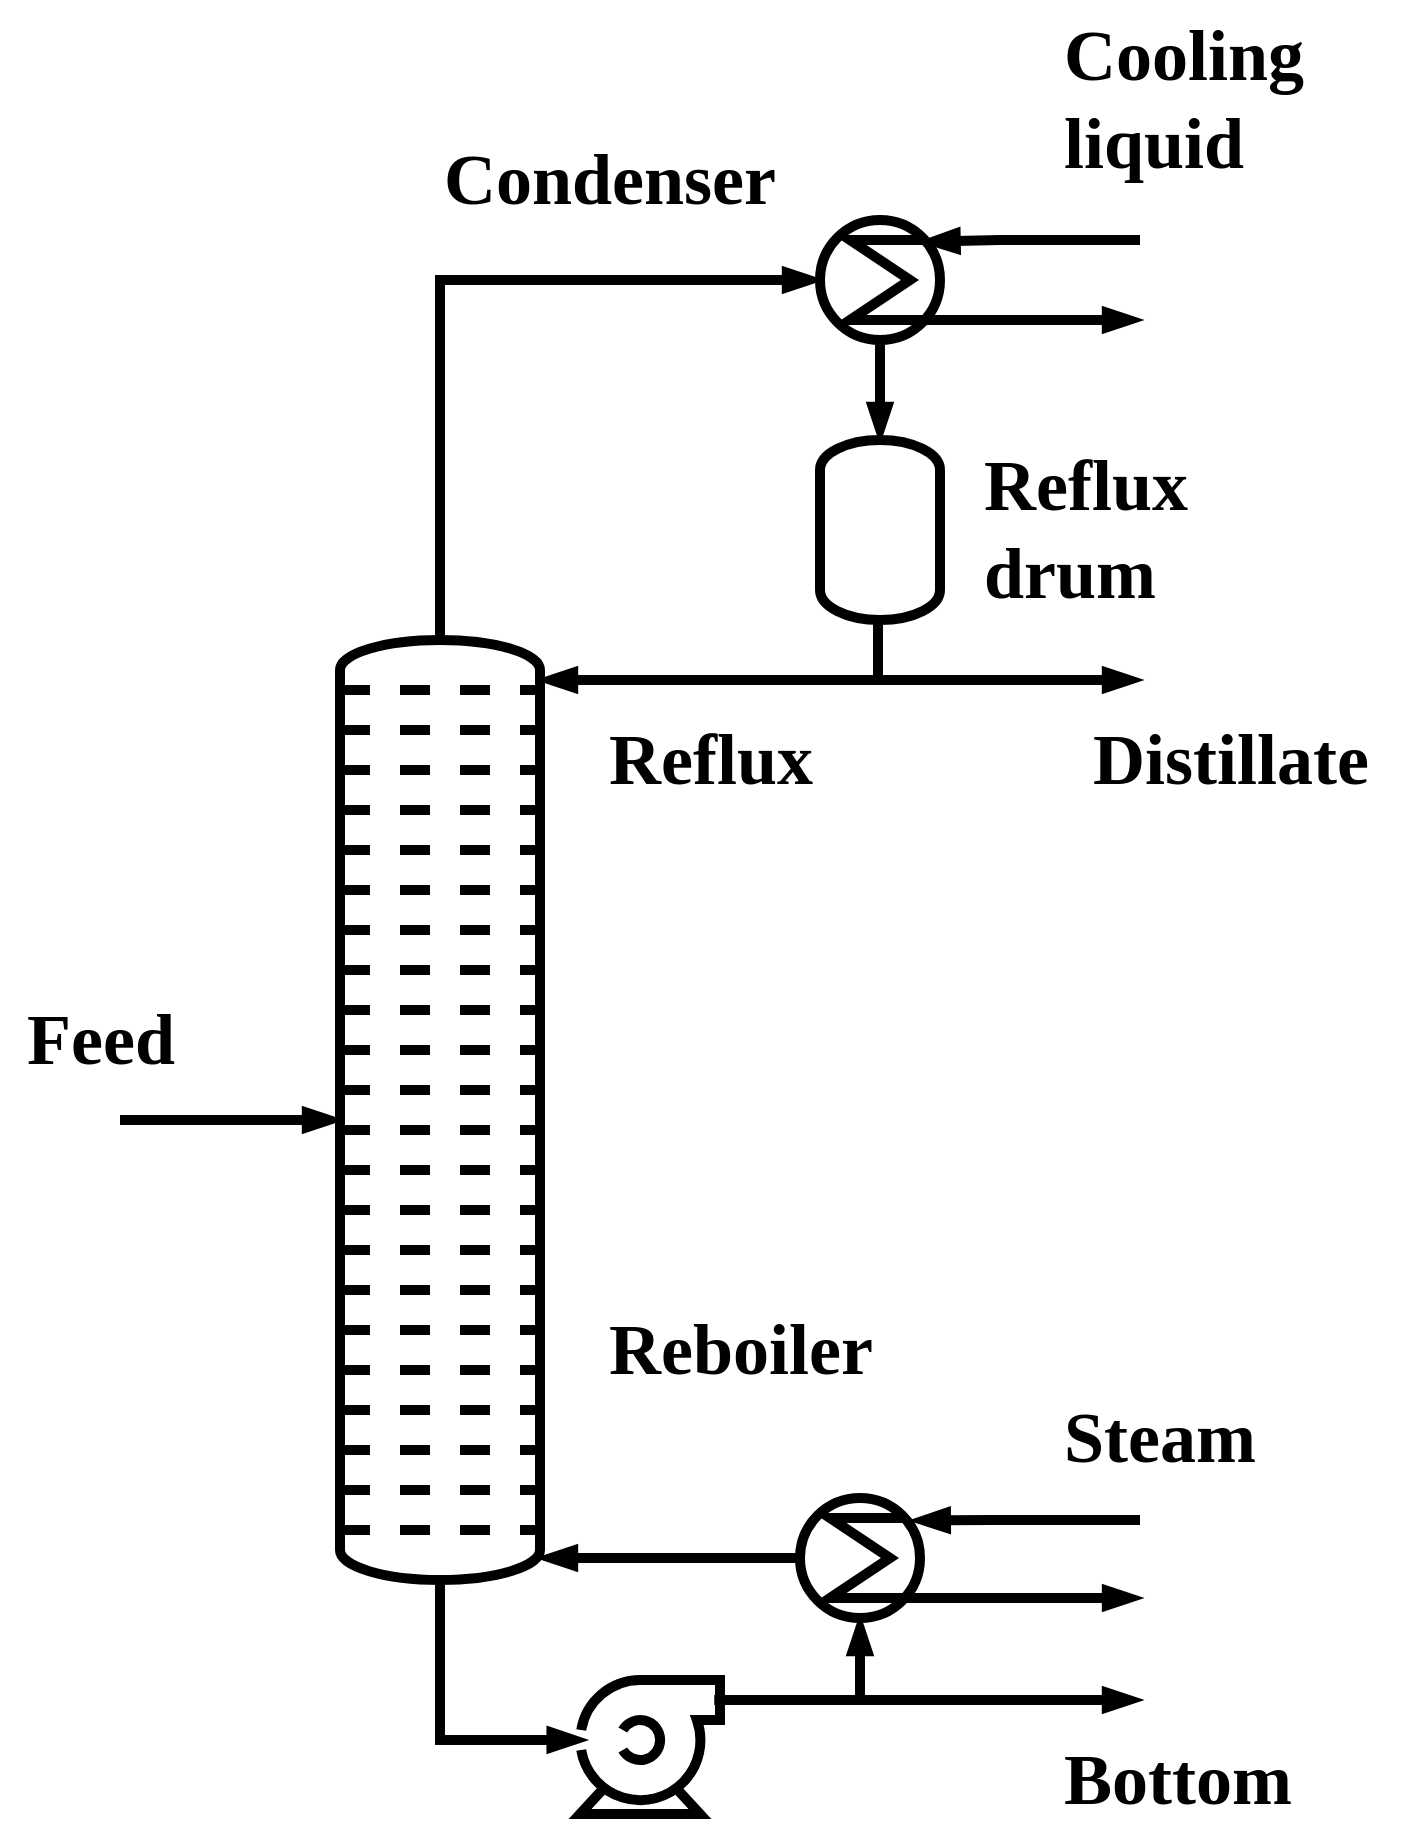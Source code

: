 <mxfile version="24.7.5" pages="2">
  <diagram name="Page-1" id="O8vLwWQHP5OyfaxTRjNc">
    <mxGraphModel dx="1537" dy="1334" grid="1" gridSize="10" guides="1" tooltips="1" connect="1" arrows="1" fold="1" page="1" pageScale="1" pageWidth="827" pageHeight="1169" math="0" shadow="0">
      <root>
        <mxCell id="0" />
        <mxCell id="1" parent="0" />
        <mxCell id="ZVWjDDXbeLKMyBqqeapZ-9" style="edgeStyle=elbowEdgeStyle;rounded=0;orthogonalLoop=1;jettySize=auto;html=1;entryX=0.033;entryY=0.447;entryDx=0;entryDy=0;entryPerimeter=0;strokeWidth=5;strokeColor=default;align=center;verticalAlign=middle;fontFamily=Helvetica;fontSize=11;fontColor=default;labelBackgroundColor=default;endArrow=blockThin;endFill=1;" edge="1" parent="1" source="ZVWjDDXbeLKMyBqqeapZ-1" target="ZVWjDDXbeLKMyBqqeapZ-4">
          <mxGeometry relative="1" as="geometry">
            <mxPoint x="289" y="970" as="targetPoint" />
            <Array as="points">
              <mxPoint x="284" y="820" />
            </Array>
          </mxGeometry>
        </mxCell>
        <mxCell id="ZVWjDDXbeLKMyBqqeapZ-1" value="" style="verticalLabelPosition=bottom;outlineConnect=0;align=center;dashed=0;html=1;verticalAlign=top;shape=mxgraph.pid2misc.column;columnType=tray;strokeWidth=5;strokeColor=default;fontFamily=Helvetica;fontSize=12;fontColor=default;fillColor=none;" vertex="1" parent="1">
          <mxGeometry x="234" y="420" width="100" height="470" as="geometry" />
        </mxCell>
        <mxCell id="ZVWjDDXbeLKMyBqqeapZ-4" value="" style="shape=mxgraph.pid.pumps.centrifugal_pump_1;html=1;pointerEvents=1;align=center;verticalLabelPosition=bottom;verticalAlign=top;dashed=0;strokeWidth=5;strokeColor=default;fontFamily=Helvetica;fontSize=12;fontColor=default;fillColor=none;" vertex="1" parent="1">
          <mxGeometry x="354" y="940" width="70" height="67" as="geometry" />
        </mxCell>
        <mxCell id="ZVWjDDXbeLKMyBqqeapZ-5" value="" style="verticalLabelPosition=bottom;outlineConnect=0;align=center;dashed=0;html=1;verticalAlign=top;shape=mxgraph.pid2misc.column;columnType=common;strokeWidth=5;fillColor=none;" vertex="1" parent="1">
          <mxGeometry x="474" y="320" width="60" height="90" as="geometry" />
        </mxCell>
        <mxCell id="ZVWjDDXbeLKMyBqqeapZ-6" value="" style="shape=mxgraph.pid.heat_exchangers.shell_and_tube_heat_exchanger_2;html=1;pointerEvents=1;align=center;verticalLabelPosition=bottom;verticalAlign=top;dashed=0;strokeWidth=5;rotation=-180;strokeColor=default;fontFamily=Helvetica;fontSize=12;fontColor=default;fillColor=none;" vertex="1" parent="1">
          <mxGeometry x="474" y="210" width="60" height="60" as="geometry" />
        </mxCell>
        <mxCell id="ZVWjDDXbeLKMyBqqeapZ-7" value="" style="shape=mxgraph.pid.heat_exchangers.shell_and_tube_heat_exchanger_2;html=1;pointerEvents=1;align=center;verticalLabelPosition=bottom;verticalAlign=top;dashed=0;strokeWidth=5;rotation=-180;strokeColor=default;fontFamily=Helvetica;fontSize=12;fontColor=default;fillColor=none;" vertex="1" parent="1">
          <mxGeometry x="464" y="849" width="60" height="60" as="geometry" />
        </mxCell>
        <mxCell id="ZVWjDDXbeLKMyBqqeapZ-10" style="edgeStyle=elbowEdgeStyle;rounded=0;orthogonalLoop=1;jettySize=auto;html=1;entryX=0.5;entryY=0;entryDx=0;entryDy=0;entryPerimeter=0;exitX=0.959;exitY=0.149;exitDx=0;exitDy=0;exitPerimeter=0;strokeWidth=5;strokeColor=default;align=center;verticalAlign=middle;fontFamily=Helvetica;fontSize=11;fontColor=default;labelBackgroundColor=default;endArrow=blockThin;endFill=1;" edge="1" parent="1" source="ZVWjDDXbeLKMyBqqeapZ-4" target="ZVWjDDXbeLKMyBqqeapZ-7">
          <mxGeometry relative="1" as="geometry">
            <mxPoint x="636" y="990" as="targetPoint" />
            <mxPoint x="564" y="910" as="sourcePoint" />
            <Array as="points">
              <mxPoint x="494" y="900" />
            </Array>
          </mxGeometry>
        </mxCell>
        <mxCell id="ZVWjDDXbeLKMyBqqeapZ-11" style="edgeStyle=elbowEdgeStyle;rounded=0;orthogonalLoop=1;jettySize=auto;html=1;strokeWidth=5;strokeColor=default;align=center;verticalAlign=middle;fontFamily=Helvetica;fontSize=11;fontColor=default;labelBackgroundColor=default;endArrow=blockThin;endFill=1;" edge="1" parent="1">
          <mxGeometry relative="1" as="geometry">
            <mxPoint x="634" y="950" as="targetPoint" />
            <mxPoint x="494" y="950" as="sourcePoint" />
            <Array as="points">
              <mxPoint x="597" y="920" />
            </Array>
          </mxGeometry>
        </mxCell>
        <mxCell id="ZVWjDDXbeLKMyBqqeapZ-12" style="edgeStyle=elbowEdgeStyle;rounded=0;orthogonalLoop=1;jettySize=auto;html=1;strokeWidth=5;strokeColor=default;align=center;verticalAlign=middle;fontFamily=Helvetica;fontSize=11;fontColor=default;labelBackgroundColor=default;endArrow=blockThin;endFill=1;" edge="1" parent="1">
          <mxGeometry relative="1" as="geometry">
            <mxPoint x="634" y="440" as="targetPoint" />
            <mxPoint x="503" y="440" as="sourcePoint" />
            <Array as="points">
              <mxPoint x="606" y="410" />
            </Array>
          </mxGeometry>
        </mxCell>
        <mxCell id="ZVWjDDXbeLKMyBqqeapZ-13" style="edgeStyle=elbowEdgeStyle;rounded=0;orthogonalLoop=1;jettySize=auto;html=1;strokeWidth=5;strokeColor=default;align=center;verticalAlign=middle;fontFamily=Helvetica;fontSize=11;fontColor=default;labelBackgroundColor=default;endArrow=blockThin;endFill=1;" edge="1" parent="1" source="ZVWjDDXbeLKMyBqqeapZ-5">
          <mxGeometry relative="1" as="geometry">
            <mxPoint x="334" y="440" as="targetPoint" />
            <mxPoint x="503" y="240" as="sourcePoint" />
            <Array as="points">
              <mxPoint x="503" y="440" />
            </Array>
          </mxGeometry>
        </mxCell>
        <mxCell id="ZVWjDDXbeLKMyBqqeapZ-14" style="edgeStyle=elbowEdgeStyle;rounded=0;orthogonalLoop=1;jettySize=auto;html=1;entryX=1;entryY=0.5;entryDx=0;entryDy=0;entryPerimeter=0;strokeWidth=5;endArrow=blockThin;endFill=1;" edge="1" parent="1" target="ZVWjDDXbeLKMyBqqeapZ-6">
          <mxGeometry relative="1" as="geometry">
            <mxPoint x="431" y="240.0" as="targetPoint" />
            <mxPoint x="284" y="420" as="sourcePoint" />
            <Array as="points">
              <mxPoint x="284" y="280" />
            </Array>
          </mxGeometry>
        </mxCell>
        <mxCell id="ZVWjDDXbeLKMyBqqeapZ-15" style="edgeStyle=elbowEdgeStyle;rounded=0;orthogonalLoop=1;jettySize=auto;html=1;exitX=0.5;exitY=0;exitDx=0;exitDy=0;exitPerimeter=0;strokeWidth=5;strokeColor=default;align=center;verticalAlign=middle;fontFamily=Helvetica;fontSize=11;fontColor=default;labelBackgroundColor=default;endArrow=blockThin;endFill=1;" edge="1" parent="1" source="ZVWjDDXbeLKMyBqqeapZ-6" target="ZVWjDDXbeLKMyBqqeapZ-5">
          <mxGeometry relative="1" as="geometry">
            <mxPoint x="623" y="450" as="targetPoint" />
            <mxPoint x="513" y="450" as="sourcePoint" />
            <Array as="points">
              <mxPoint x="504" y="310" />
            </Array>
          </mxGeometry>
        </mxCell>
        <mxCell id="ZVWjDDXbeLKMyBqqeapZ-16" style="edgeStyle=elbowEdgeStyle;rounded=0;orthogonalLoop=1;jettySize=auto;html=1;exitX=1;exitY=0.5;exitDx=0;exitDy=0;exitPerimeter=0;strokeWidth=5;strokeColor=default;align=center;verticalAlign=middle;fontFamily=Helvetica;fontSize=11;fontColor=default;labelBackgroundColor=default;endArrow=blockThin;endFill=1;" edge="1" parent="1" source="ZVWjDDXbeLKMyBqqeapZ-7" target="ZVWjDDXbeLKMyBqqeapZ-1">
          <mxGeometry relative="1" as="geometry">
            <mxPoint x="524" y="630" as="targetPoint" />
            <mxPoint x="414" y="630" as="sourcePoint" />
            <Array as="points">
              <mxPoint x="334" y="850" />
            </Array>
          </mxGeometry>
        </mxCell>
        <mxCell id="ZVWjDDXbeLKMyBqqeapZ-17" style="edgeStyle=elbowEdgeStyle;rounded=0;orthogonalLoop=1;jettySize=auto;html=1;strokeWidth=5;strokeColor=default;align=center;verticalAlign=middle;fontFamily=Helvetica;fontSize=11;fontColor=default;labelBackgroundColor=default;endArrow=blockThin;endFill=1;" edge="1" parent="1">
          <mxGeometry relative="1" as="geometry">
            <mxPoint x="234" y="660" as="targetPoint" />
            <mxPoint x="124" y="660" as="sourcePoint" />
            <Array as="points">
              <mxPoint x="227" y="630" />
            </Array>
          </mxGeometry>
        </mxCell>
        <mxCell id="ZVWjDDXbeLKMyBqqeapZ-18" style="edgeStyle=elbowEdgeStyle;rounded=0;orthogonalLoop=1;jettySize=auto;html=1;strokeWidth=5;strokeColor=default;align=center;verticalAlign=middle;fontFamily=Helvetica;fontSize=11;fontColor=default;labelBackgroundColor=default;endArrow=blockThin;endFill=1;entryX=0.145;entryY=0.819;entryDx=0;entryDy=0;entryPerimeter=0;" edge="1" parent="1" target="ZVWjDDXbeLKMyBqqeapZ-6">
          <mxGeometry relative="1" as="geometry">
            <mxPoint x="564" y="249" as="targetPoint" />
            <mxPoint x="634" y="220" as="sourcePoint" />
            <Array as="points">
              <mxPoint x="564" y="220" />
            </Array>
          </mxGeometry>
        </mxCell>
        <mxCell id="ZVWjDDXbeLKMyBqqeapZ-19" style="edgeStyle=elbowEdgeStyle;rounded=0;orthogonalLoop=1;jettySize=auto;html=1;strokeWidth=5;strokeColor=default;align=center;verticalAlign=middle;fontFamily=Helvetica;fontSize=11;fontColor=default;labelBackgroundColor=default;endArrow=blockThin;endFill=1;entryX=0.06;entryY=0.812;entryDx=0;entryDy=0;entryPerimeter=0;" edge="1" parent="1" target="ZVWjDDXbeLKMyBqqeapZ-7">
          <mxGeometry relative="1" as="geometry">
            <mxPoint x="521" y="859" as="targetPoint" />
            <mxPoint x="634" y="860" as="sourcePoint" />
            <Array as="points">
              <mxPoint x="560" y="858" />
            </Array>
          </mxGeometry>
        </mxCell>
        <mxCell id="ZVWjDDXbeLKMyBqqeapZ-20" style="edgeStyle=elbowEdgeStyle;rounded=0;orthogonalLoop=1;jettySize=auto;html=1;strokeWidth=5;strokeColor=default;align=center;verticalAlign=middle;fontFamily=Helvetica;fontSize=11;fontColor=default;labelBackgroundColor=default;endArrow=blockThin;endFill=1;" edge="1" parent="1">
          <mxGeometry relative="1" as="geometry">
            <mxPoint x="634" y="260" as="targetPoint" />
            <mxPoint x="524" y="260" as="sourcePoint" />
            <Array as="points">
              <mxPoint x="627" y="230" />
            </Array>
          </mxGeometry>
        </mxCell>
        <mxCell id="ZVWjDDXbeLKMyBqqeapZ-22" style="edgeStyle=elbowEdgeStyle;rounded=0;orthogonalLoop=1;jettySize=auto;html=1;strokeWidth=5;strokeColor=default;align=center;verticalAlign=middle;fontFamily=Helvetica;fontSize=11;fontColor=default;labelBackgroundColor=default;endArrow=blockThin;endFill=1;" edge="1" parent="1">
          <mxGeometry relative="1" as="geometry">
            <mxPoint x="634" y="899" as="targetPoint" />
            <mxPoint x="514" y="899" as="sourcePoint" />
            <Array as="points">
              <mxPoint x="617" y="869" />
            </Array>
          </mxGeometry>
        </mxCell>
        <mxCell id="ZVWjDDXbeLKMyBqqeapZ-23" value="Feed" style="text;html=1;align=center;verticalAlign=middle;resizable=0;points=[];autosize=1;strokeColor=none;fillColor=none;fontFamily=IBM Plex sans;fontSize=36;fontStyle=1;fontColor=default;" vertex="1" parent="1">
          <mxGeometry x="64" y="590" width="100" height="60" as="geometry" />
        </mxCell>
        <mxCell id="ZVWjDDXbeLKMyBqqeapZ-24" value="Reflux" style="text;html=1;align=center;verticalAlign=middle;resizable=0;points=[];autosize=1;strokeColor=none;fillColor=none;fontFamily=IBM Plex sans;fontSize=36;fontStyle=1;fontColor=default;" vertex="1" parent="1">
          <mxGeometry x="354" y="450" width="130" height="60" as="geometry" />
        </mxCell>
        <mxCell id="ZVWjDDXbeLKMyBqqeapZ-25" value="Distillate" style="text;html=1;align=center;verticalAlign=middle;resizable=0;points=[];autosize=1;strokeColor=none;fillColor=none;fontFamily=IBM Plex sans;fontSize=36;fontStyle=1;fontColor=default;" vertex="1" parent="1">
          <mxGeometry x="594" y="450" width="170" height="60" as="geometry" />
        </mxCell>
        <mxCell id="ZVWjDDXbeLKMyBqqeapZ-26" value="Steam" style="text;html=1;align=left;verticalAlign=middle;resizable=0;points=[];autosize=1;strokeColor=none;fillColor=none;fontFamily=IBM Plex sans;fontSize=36;fontStyle=1;fontColor=default;" vertex="1" parent="1">
          <mxGeometry x="594" y="789" width="130" height="60" as="geometry" />
        </mxCell>
        <mxCell id="ZVWjDDXbeLKMyBqqeapZ-27" value="Bottom" style="text;html=1;align=left;verticalAlign=middle;resizable=0;points=[];autosize=1;strokeColor=none;fillColor=none;fontFamily=IBM Plex sans;fontSize=36;fontStyle=1;fontColor=default;" vertex="1" parent="1">
          <mxGeometry x="594" y="960" width="140" height="60" as="geometry" />
        </mxCell>
        <mxCell id="ZVWjDDXbeLKMyBqqeapZ-28" value="Reboiler" style="text;html=1;align=center;verticalAlign=middle;resizable=0;points=[];autosize=1;strokeColor=none;fillColor=none;fontFamily=IBM Plex sans;fontSize=36;fontStyle=1;fontColor=default;" vertex="1" parent="1">
          <mxGeometry x="354" y="745" width="160" height="60" as="geometry" />
        </mxCell>
        <mxCell id="ZVWjDDXbeLKMyBqqeapZ-29" value="Condenser" style="text;html=1;align=left;verticalAlign=middle;resizable=0;points=[];autosize=1;strokeColor=none;fillColor=none;fontFamily=IBM Plex sans;fontSize=36;fontStyle=1;fontColor=default;" vertex="1" parent="1">
          <mxGeometry x="284" y="160" width="200" height="60" as="geometry" />
        </mxCell>
        <mxCell id="ZVWjDDXbeLKMyBqqeapZ-30" value="Reflux&lt;div&gt;drum&lt;/div&gt;" style="text;html=1;align=left;verticalAlign=middle;resizable=0;points=[];autosize=1;strokeColor=none;fillColor=none;fontFamily=IBM Plex sans;fontSize=36;fontStyle=1;fontColor=default;" vertex="1" parent="1">
          <mxGeometry x="554" y="315" width="130" height="100" as="geometry" />
        </mxCell>
        <mxCell id="ZVWjDDXbeLKMyBqqeapZ-31" value="Cooling&lt;div&gt;liquid&lt;/div&gt;" style="text;html=1;align=left;verticalAlign=middle;resizable=0;points=[];autosize=1;strokeColor=none;fillColor=none;fontFamily=IBM Plex sans;fontSize=36;fontStyle=1" vertex="1" parent="1">
          <mxGeometry x="594" y="100" width="140" height="100" as="geometry" />
        </mxCell>
      </root>
    </mxGraphModel>
  </diagram>
  <diagram id="B5Kx_SM-X7SDpl9m8hNK" name="smith_predictor">
    <mxGraphModel dx="1719" dy="1943" grid="1" gridSize="10" guides="1" tooltips="1" connect="1" arrows="1" fold="1" page="1" pageScale="1" pageWidth="827" pageHeight="1169" math="1" shadow="0">
      <root>
        <mxCell id="0" />
        <mxCell id="1" parent="0" />
        <mxCell id="sMZuzTJ-ng6IBWMWuZZ0-13" style="edgeStyle=elbowEdgeStyle;rounded=0;orthogonalLoop=1;jettySize=auto;html=1;entryX=0;entryY=0.5;entryDx=0;entryDy=0;strokeColor=default;strokeWidth=5;align=center;verticalAlign=middle;fontFamily=Helvetica;fontSize=11;fontColor=default;labelBackgroundColor=default;endArrow=blockThin;endFill=1;" edge="1" parent="1" source="sMZuzTJ-ng6IBWMWuZZ0-2" target="sMZuzTJ-ng6IBWMWuZZ0-10">
          <mxGeometry relative="1" as="geometry" />
        </mxCell>
        <mxCell id="sMZuzTJ-ng6IBWMWuZZ0-2" value="&lt;font style=&quot;font-size: 24px;&quot;&gt;G&lt;sub&gt;C&lt;/sub&gt;&lt;/font&gt;" style="rounded=0;whiteSpace=wrap;html=1;strokeWidth=5;fontFamily=Helvetica;fontSize=11;fontStyle=1;strokeColor=default;align=center;verticalAlign=middle;fontColor=default;labelBackgroundColor=default;" vertex="1" parent="1">
          <mxGeometry x="190" y="120" width="120" height="60" as="geometry" />
        </mxCell>
        <mxCell id="sMZuzTJ-ng6IBWMWuZZ0-16" style="edgeStyle=elbowEdgeStyle;rounded=0;orthogonalLoop=1;jettySize=auto;html=1;entryX=0;entryY=0.5;entryDx=0;entryDy=0;strokeColor=default;strokeWidth=5;align=center;verticalAlign=middle;fontFamily=Helvetica;fontSize=11;fontColor=default;labelBackgroundColor=default;endArrow=blockThin;endFill=1;" edge="1" parent="1" source="sMZuzTJ-ng6IBWMWuZZ0-6" target="sMZuzTJ-ng6IBWMWuZZ0-2">
          <mxGeometry relative="1" as="geometry" />
        </mxCell>
        <mxCell id="sMZuzTJ-ng6IBWMWuZZ0-17" style="edgeStyle=elbowEdgeStyle;rounded=0;orthogonalLoop=1;jettySize=auto;html=1;exitX=0;exitY=0.5;exitDx=0;exitDy=0;entryX=0;entryY=0.5;entryDx=0;entryDy=0;strokeColor=default;strokeWidth=5;align=center;verticalAlign=middle;fontFamily=Helvetica;fontSize=11;fontColor=default;labelBackgroundColor=default;endArrow=blockThin;endFill=1;" edge="1" parent="1" target="sMZuzTJ-ng6IBWMWuZZ0-6">
          <mxGeometry relative="1" as="geometry">
            <mxPoint x="20" y="150" as="sourcePoint" />
          </mxGeometry>
        </mxCell>
        <mxCell id="sMZuzTJ-ng6IBWMWuZZ0-6" value="" style="shape=sumEllipse;perimeter=ellipsePerimeter;whiteSpace=wrap;html=1;backgroundOutline=1;strokeWidth=5;rounded=0;strokeColor=default;align=center;verticalAlign=middle;fontFamily=Helvetica;fontSize=11;fontColor=default;labelBackgroundColor=default;" vertex="1" parent="1">
          <mxGeometry x="80" y="125" width="50" height="50" as="geometry" />
        </mxCell>
        <mxCell id="sMZuzTJ-ng6IBWMWuZZ0-7" value="+" style="text;html=1;align=center;verticalAlign=middle;resizable=0;points=[];autosize=1;strokeColor=none;fillColor=none;fontFamily=IBM Plex sans;fontSize=24;fontStyle=1" vertex="1" parent="1">
          <mxGeometry y="-40" width="40" height="40" as="geometry" />
        </mxCell>
        <mxCell id="sMZuzTJ-ng6IBWMWuZZ0-9" value="-" style="text;html=1;align=center;verticalAlign=middle;resizable=0;points=[];autosize=1;strokeColor=none;fillColor=none;fontFamily=IBM Plex sans;fontSize=24;fontStyle=1" vertex="1" parent="1">
          <mxGeometry x="50" y="-40" width="30" height="40" as="geometry" />
        </mxCell>
        <mxCell id="sMZuzTJ-ng6IBWMWuZZ0-14" style="edgeStyle=elbowEdgeStyle;rounded=0;orthogonalLoop=1;jettySize=auto;html=1;entryX=0;entryY=0.5;entryDx=0;entryDy=0;strokeColor=default;strokeWidth=5;align=center;verticalAlign=middle;fontFamily=Helvetica;fontSize=11;fontColor=default;labelBackgroundColor=default;endArrow=blockThin;endFill=1;" edge="1" parent="1" source="sMZuzTJ-ng6IBWMWuZZ0-10" target="sMZuzTJ-ng6IBWMWuZZ0-11">
          <mxGeometry relative="1" as="geometry" />
        </mxCell>
        <mxCell id="sMZuzTJ-ng6IBWMWuZZ0-10" value="&lt;font style=&quot;font-size: 24px;&quot;&gt;G&lt;sub style=&quot;&quot;&gt;P&lt;/sub&gt;&lt;/font&gt;" style="rounded=0;whiteSpace=wrap;html=1;strokeWidth=5;fontFamily=Helvetica;fontSize=11;fontStyle=1;strokeColor=default;align=center;verticalAlign=middle;fontColor=default;labelBackgroundColor=default;" vertex="1" parent="1">
          <mxGeometry x="414" y="120" width="120" height="60" as="geometry" />
        </mxCell>
        <mxCell id="sMZuzTJ-ng6IBWMWuZZ0-15" style="edgeStyle=elbowEdgeStyle;rounded=0;orthogonalLoop=1;jettySize=auto;html=1;exitX=1;exitY=0.5;exitDx=0;exitDy=0;endArrow=blockThin;endFill=1;strokeWidth=5;" edge="1" parent="1" source="sMZuzTJ-ng6IBWMWuZZ0-11">
          <mxGeometry relative="1" as="geometry">
            <mxPoint x="780" y="150" as="targetPoint" />
          </mxGeometry>
        </mxCell>
        <mxCell id="sMZuzTJ-ng6IBWMWuZZ0-11" value="" style="shape=sumEllipse;perimeter=ellipsePerimeter;whiteSpace=wrap;html=1;backgroundOutline=1;strokeWidth=5;rounded=0;strokeColor=default;align=center;verticalAlign=middle;fontFamily=Helvetica;fontSize=11;fontColor=default;labelBackgroundColor=default;" vertex="1" parent="1">
          <mxGeometry x="610" y="125" width="50" height="50" as="geometry" />
        </mxCell>
        <mxCell id="sMZuzTJ-ng6IBWMWuZZ0-31" style="edgeStyle=elbowEdgeStyle;rounded=0;orthogonalLoop=1;jettySize=auto;html=1;entryX=0.5;entryY=1;entryDx=0;entryDy=0;strokeColor=default;strokeWidth=5;align=center;verticalAlign=middle;fontFamily=Helvetica;fontSize=11;fontColor=default;labelBackgroundColor=default;endArrow=blockThin;endFill=1;" edge="1" parent="1" target="sMZuzTJ-ng6IBWMWuZZ0-6">
          <mxGeometry relative="1" as="geometry">
            <mxPoint x="100" y="220" as="targetPoint" />
            <mxPoint x="720" y="280" as="sourcePoint" />
            <Array as="points">
              <mxPoint x="105" y="230" />
            </Array>
          </mxGeometry>
        </mxCell>
        <mxCell id="sMZuzTJ-ng6IBWMWuZZ0-32" value="" style="endArrow=none;html=1;rounded=0;strokeColor=default;strokeWidth=5;align=center;verticalAlign=middle;fontFamily=Helvetica;fontSize=11;fontColor=default;labelBackgroundColor=default;edgeStyle=elbowEdgeStyle;" edge="1" parent="1">
          <mxGeometry width="50" height="50" relative="1" as="geometry">
            <mxPoint x="720" y="280" as="sourcePoint" />
            <mxPoint x="720" y="150" as="targetPoint" />
          </mxGeometry>
        </mxCell>
        <mxCell id="sMZuzTJ-ng6IBWMWuZZ0-33" value="+" style="text;html=1;align=center;verticalAlign=middle;resizable=0;points=[];autosize=1;strokeColor=none;fillColor=none;fontFamily=IBM Plex sans;fontSize=24;fontStyle=1" vertex="1" parent="1">
          <mxGeometry x="70" y="130" width="40" height="40" as="geometry" />
        </mxCell>
        <mxCell id="sMZuzTJ-ng6IBWMWuZZ0-35" value="+" style="text;html=1;align=center;verticalAlign=middle;resizable=0;points=[];autosize=1;strokeColor=none;fillColor=none;fontFamily=IBM Plex sans;fontSize=24;fontStyle=1" vertex="1" parent="1">
          <mxGeometry x="600" y="130" width="40" height="40" as="geometry" />
        </mxCell>
        <mxCell id="sMZuzTJ-ng6IBWMWuZZ0-36" style="edgeStyle=elbowEdgeStyle;rounded=0;orthogonalLoop=1;jettySize=auto;html=1;entryX=0.5;entryY=0;entryDx=0;entryDy=0;strokeColor=default;strokeWidth=5;align=center;verticalAlign=middle;fontFamily=Helvetica;fontSize=11;fontColor=default;labelBackgroundColor=default;endArrow=blockThin;endFill=1;" edge="1" parent="1" target="sMZuzTJ-ng6IBWMWuZZ0-11">
          <mxGeometry relative="1" as="geometry">
            <mxPoint x="630" y="70" as="targetPoint" />
            <mxPoint x="570" y="40" as="sourcePoint" />
            <Array as="points">
              <mxPoint x="635" y="90" />
            </Array>
          </mxGeometry>
        </mxCell>
        <mxCell id="sMZuzTJ-ng6IBWMWuZZ0-37" value="+" style="text;html=1;align=center;verticalAlign=middle;resizable=0;points=[];autosize=1;strokeColor=none;fillColor=none;fontFamily=IBM Plex sans;fontSize=24;fontStyle=1" vertex="1" parent="1">
          <mxGeometry x="615" y="115" width="40" height="40" as="geometry" />
        </mxCell>
        <mxCell id="sMZuzTJ-ng6IBWMWuZZ0-38" value="-" style="text;html=1;align=center;verticalAlign=middle;resizable=0;points=[];autosize=1;strokeColor=none;fillColor=none;fontFamily=IBM Plex sans;fontSize=24;fontStyle=1" vertex="1" parent="1">
          <mxGeometry x="90" y="142" width="30" height="40" as="geometry" />
        </mxCell>
        <mxCell id="sMZuzTJ-ng6IBWMWuZZ0-40" value="D" style="text;html=1;align=center;verticalAlign=middle;resizable=0;points=[];autosize=1;strokeColor=none;fillColor=none;fontFamily=IBM Plex sans;fontSize=24;fontStyle=1" vertex="1" parent="1">
          <mxGeometry x="530" y="10" width="40" height="40" as="geometry" />
        </mxCell>
        <mxCell id="sMZuzTJ-ng6IBWMWuZZ0-41" value="Y" style="text;html=1;align=center;verticalAlign=middle;resizable=0;points=[];autosize=1;strokeColor=none;fillColor=none;fontFamily=IBM Plex sans;fontSize=24;fontStyle=1" vertex="1" parent="1">
          <mxGeometry x="750" y="102" width="40" height="40" as="geometry" />
        </mxCell>
        <mxCell id="sMZuzTJ-ng6IBWMWuZZ0-42" value="Y&lt;sub&gt;SP&lt;/sub&gt;" style="text;html=1;align=center;verticalAlign=middle;resizable=0;points=[];autosize=1;strokeColor=none;fillColor=none;fontFamily=IBM Plex sans;fontSize=24;fontStyle=1" vertex="1" parent="1">
          <mxGeometry y="97" width="60" height="50" as="geometry" />
        </mxCell>
        <mxCell id="sMZuzTJ-ng6IBWMWuZZ0-43" value="E" style="text;html=1;align=center;verticalAlign=middle;resizable=0;points=[];autosize=1;strokeColor=none;fillColor=none;fontFamily=IBM Plex sans;fontSize=24;fontStyle=1" vertex="1" parent="1">
          <mxGeometry x="140" y="107" width="40" height="40" as="geometry" />
        </mxCell>
        <mxCell id="sMZuzTJ-ng6IBWMWuZZ0-44" value="P" style="text;html=1;align=center;verticalAlign=middle;resizable=0;points=[];autosize=1;strokeColor=none;fillColor=none;fontFamily=IBM Plex sans;fontSize=24;fontStyle=1" vertex="1" parent="1">
          <mxGeometry x="340" y="107" width="40" height="40" as="geometry" />
        </mxCell>
        <mxCell id="sMZuzTJ-ng6IBWMWuZZ0-45" style="edgeStyle=elbowEdgeStyle;rounded=0;orthogonalLoop=1;jettySize=auto;html=1;entryX=0;entryY=0.5;entryDx=0;entryDy=0;strokeColor=default;strokeWidth=5;align=center;verticalAlign=middle;fontFamily=Helvetica;fontSize=11;fontColor=default;labelBackgroundColor=default;endArrow=blockThin;endFill=1;" edge="1" source="sMZuzTJ-ng6IBWMWuZZ0-46" target="sMZuzTJ-ng6IBWMWuZZ0-51" parent="1">
          <mxGeometry relative="1" as="geometry" />
        </mxCell>
        <mxCell id="sMZuzTJ-ng6IBWMWuZZ0-46" value="&lt;font style=&quot;font-size: 24px;&quot;&gt;G&lt;sub&gt;C&lt;/sub&gt;&lt;/font&gt;" style="rounded=0;whiteSpace=wrap;html=1;strokeWidth=5;fontFamily=Helvetica;fontSize=11;fontStyle=1;strokeColor=default;align=center;verticalAlign=middle;fontColor=default;labelBackgroundColor=default;" vertex="1" parent="1">
          <mxGeometry x="208" y="500" width="120" height="60" as="geometry" />
        </mxCell>
        <mxCell id="sMZuzTJ-ng6IBWMWuZZ0-47" style="edgeStyle=elbowEdgeStyle;rounded=0;orthogonalLoop=1;jettySize=auto;html=1;entryX=0;entryY=0.5;entryDx=0;entryDy=0;strokeColor=default;strokeWidth=5;align=center;verticalAlign=middle;fontFamily=Helvetica;fontSize=11;fontColor=default;labelBackgroundColor=default;endArrow=blockThin;endFill=1;" edge="1" source="sMZuzTJ-ng6IBWMWuZZ0-49" target="sMZuzTJ-ng6IBWMWuZZ0-46" parent="1">
          <mxGeometry relative="1" as="geometry" />
        </mxCell>
        <mxCell id="sMZuzTJ-ng6IBWMWuZZ0-48" style="edgeStyle=elbowEdgeStyle;rounded=0;orthogonalLoop=1;jettySize=auto;html=1;exitX=0;exitY=0.5;exitDx=0;exitDy=0;entryX=0;entryY=0.5;entryDx=0;entryDy=0;strokeColor=default;strokeWidth=5;align=center;verticalAlign=middle;fontFamily=Helvetica;fontSize=11;fontColor=default;labelBackgroundColor=default;endArrow=blockThin;endFill=1;" edge="1" target="sMZuzTJ-ng6IBWMWuZZ0-49" parent="1">
          <mxGeometry relative="1" as="geometry">
            <mxPoint x="38" y="530" as="sourcePoint" />
          </mxGeometry>
        </mxCell>
        <mxCell id="sMZuzTJ-ng6IBWMWuZZ0-49" value="" style="shape=sumEllipse;perimeter=ellipsePerimeter;whiteSpace=wrap;html=1;backgroundOutline=1;strokeWidth=5;rounded=0;strokeColor=default;align=center;verticalAlign=middle;fontFamily=Helvetica;fontSize=11;fontColor=default;labelBackgroundColor=default;" vertex="1" parent="1">
          <mxGeometry x="98" y="505" width="50" height="50" as="geometry" />
        </mxCell>
        <mxCell id="sMZuzTJ-ng6IBWMWuZZ0-50" style="edgeStyle=elbowEdgeStyle;rounded=0;orthogonalLoop=1;jettySize=auto;html=1;entryX=0;entryY=0.5;entryDx=0;entryDy=0;strokeColor=default;strokeWidth=5;align=center;verticalAlign=middle;fontFamily=Helvetica;fontSize=11;fontColor=default;labelBackgroundColor=default;endArrow=blockThin;endFill=1;" edge="1" source="sMZuzTJ-ng6IBWMWuZZ0-51" target="sMZuzTJ-ng6IBWMWuZZ0-53" parent="1">
          <mxGeometry relative="1" as="geometry" />
        </mxCell>
        <mxCell id="sMZuzTJ-ng6IBWMWuZZ0-51" value="&lt;font style=&quot;font-size: 24px;&quot;&gt;G&lt;sub style=&quot;&quot;&gt;P&lt;/sub&gt;&lt;/font&gt;" style="rounded=0;whiteSpace=wrap;html=1;strokeWidth=5;fontFamily=Helvetica;fontSize=11;fontStyle=1;strokeColor=default;align=center;verticalAlign=middle;fontColor=default;labelBackgroundColor=default;" vertex="1" parent="1">
          <mxGeometry x="432" y="500" width="120" height="60" as="geometry" />
        </mxCell>
        <mxCell id="sMZuzTJ-ng6IBWMWuZZ0-52" style="edgeStyle=elbowEdgeStyle;rounded=0;orthogonalLoop=1;jettySize=auto;html=1;exitX=1;exitY=0.5;exitDx=0;exitDy=0;endArrow=blockThin;endFill=1;strokeWidth=5;" edge="1" source="sMZuzTJ-ng6IBWMWuZZ0-53" parent="1">
          <mxGeometry relative="1" as="geometry">
            <mxPoint x="798" y="530" as="targetPoint" />
          </mxGeometry>
        </mxCell>
        <mxCell id="sMZuzTJ-ng6IBWMWuZZ0-53" value="" style="shape=sumEllipse;perimeter=ellipsePerimeter;whiteSpace=wrap;html=1;backgroundOutline=1;strokeWidth=5;rounded=0;strokeColor=default;align=center;verticalAlign=middle;fontFamily=Helvetica;fontSize=11;fontColor=default;labelBackgroundColor=default;" vertex="1" parent="1">
          <mxGeometry x="628" y="505" width="50" height="50" as="geometry" />
        </mxCell>
        <mxCell id="sMZuzTJ-ng6IBWMWuZZ0-56" value="+" style="text;html=1;align=center;verticalAlign=middle;resizable=0;points=[];autosize=1;strokeColor=none;fillColor=none;fontFamily=IBM Plex sans;fontSize=24;fontStyle=1" vertex="1" parent="1">
          <mxGeometry x="88" y="510" width="40" height="40" as="geometry" />
        </mxCell>
        <mxCell id="sMZuzTJ-ng6IBWMWuZZ0-57" value="+" style="text;html=1;align=center;verticalAlign=middle;resizable=0;points=[];autosize=1;strokeColor=none;fillColor=none;fontFamily=IBM Plex sans;fontSize=24;fontStyle=1" vertex="1" parent="1">
          <mxGeometry x="618" y="510" width="40" height="40" as="geometry" />
        </mxCell>
        <mxCell id="sMZuzTJ-ng6IBWMWuZZ0-58" style="edgeStyle=elbowEdgeStyle;rounded=0;orthogonalLoop=1;jettySize=auto;html=1;entryX=0.5;entryY=0;entryDx=0;entryDy=0;strokeColor=default;strokeWidth=5;align=center;verticalAlign=middle;fontFamily=Helvetica;fontSize=11;fontColor=default;labelBackgroundColor=default;endArrow=blockThin;endFill=1;" edge="1" target="sMZuzTJ-ng6IBWMWuZZ0-53" parent="1">
          <mxGeometry relative="1" as="geometry">
            <mxPoint x="648" y="450" as="targetPoint" />
            <mxPoint x="588" y="420" as="sourcePoint" />
            <Array as="points">
              <mxPoint x="653" y="470" />
            </Array>
          </mxGeometry>
        </mxCell>
        <mxCell id="sMZuzTJ-ng6IBWMWuZZ0-59" value="+" style="text;html=1;align=center;verticalAlign=middle;resizable=0;points=[];autosize=1;strokeColor=none;fillColor=none;fontFamily=IBM Plex sans;fontSize=24;fontStyle=1" vertex="1" parent="1">
          <mxGeometry x="633" y="495" width="40" height="40" as="geometry" />
        </mxCell>
        <mxCell id="sMZuzTJ-ng6IBWMWuZZ0-60" value="-" style="text;html=1;align=center;verticalAlign=middle;resizable=0;points=[];autosize=1;strokeColor=none;fillColor=none;fontFamily=IBM Plex sans;fontSize=24;fontStyle=1" vertex="1" parent="1">
          <mxGeometry x="108" y="522" width="30" height="40" as="geometry" />
        </mxCell>
        <mxCell id="sMZuzTJ-ng6IBWMWuZZ0-61" value="D" style="text;html=1;align=center;verticalAlign=middle;resizable=0;points=[];autosize=1;strokeColor=none;fillColor=none;fontFamily=IBM Plex sans;fontSize=24;fontStyle=1" vertex="1" parent="1">
          <mxGeometry x="548" y="390" width="40" height="40" as="geometry" />
        </mxCell>
        <mxCell id="sMZuzTJ-ng6IBWMWuZZ0-62" value="Y" style="text;html=1;align=center;verticalAlign=middle;resizable=0;points=[];autosize=1;strokeColor=none;fillColor=none;fontFamily=IBM Plex sans;fontSize=24;fontStyle=1" vertex="1" parent="1">
          <mxGeometry x="768" y="482" width="40" height="40" as="geometry" />
        </mxCell>
        <mxCell id="sMZuzTJ-ng6IBWMWuZZ0-63" value="Y&lt;sub&gt;SP&lt;/sub&gt;" style="text;html=1;align=center;verticalAlign=middle;resizable=0;points=[];autosize=1;strokeColor=none;fillColor=none;fontFamily=IBM Plex sans;fontSize=24;fontStyle=1" vertex="1" parent="1">
          <mxGeometry x="18" y="477" width="60" height="50" as="geometry" />
        </mxCell>
        <mxCell id="sMZuzTJ-ng6IBWMWuZZ0-64" value="E" style="text;html=1;align=center;verticalAlign=middle;resizable=0;points=[];autosize=1;strokeColor=none;fillColor=none;fontFamily=IBM Plex sans;fontSize=24;fontStyle=1" vertex="1" parent="1">
          <mxGeometry x="158" y="487" width="40" height="40" as="geometry" />
        </mxCell>
        <mxCell id="sMZuzTJ-ng6IBWMWuZZ0-65" value="P" style="text;html=1;align=center;verticalAlign=middle;resizable=0;points=[];autosize=1;strokeColor=none;fillColor=none;fontFamily=IBM Plex sans;fontSize=24;fontStyle=1" vertex="1" parent="1">
          <mxGeometry x="358" y="487" width="40" height="40" as="geometry" />
        </mxCell>
        <mxCell id="sMZuzTJ-ng6IBWMWuZZ0-76" style="edgeStyle=elbowEdgeStyle;shape=connector;rounded=0;orthogonalLoop=1;jettySize=auto;html=1;strokeColor=default;strokeWidth=5;align=center;verticalAlign=middle;fontFamily=Helvetica;fontSize=11;fontColor=default;labelBackgroundColor=default;endArrow=blockThin;endFill=1;" edge="1" parent="1" target="sMZuzTJ-ng6IBWMWuZZ0-67">
          <mxGeometry relative="1" as="geometry">
            <mxPoint x="359.048" y="530" as="sourcePoint" />
            <Array as="points">
              <mxPoint x="360" y="590" />
            </Array>
          </mxGeometry>
        </mxCell>
        <mxCell id="sMZuzTJ-ng6IBWMWuZZ0-67" value="&lt;font style=&quot;font-size: 24px;&quot;&gt;G&#39;&lt;sub style=&quot;&quot;&gt;P&lt;/sub&gt;&lt;/font&gt;" style="rounded=0;whiteSpace=wrap;html=1;strokeWidth=5;fontFamily=Helvetica;fontSize=11;fontStyle=1;strokeColor=default;align=center;verticalAlign=middle;fontColor=default;labelBackgroundColor=default;" vertex="1" parent="1">
          <mxGeometry x="432" y="610" width="120" height="60" as="geometry" />
        </mxCell>
        <mxCell id="sMZuzTJ-ng6IBWMWuZZ0-74" style="edgeStyle=elbowEdgeStyle;shape=connector;rounded=0;orthogonalLoop=1;jettySize=auto;html=1;strokeColor=default;strokeWidth=5;align=center;verticalAlign=middle;fontFamily=Helvetica;fontSize=11;fontColor=default;labelBackgroundColor=default;endArrow=blockThin;endFill=1;entryX=0.569;entryY=0.927;entryDx=0;entryDy=0;entryPerimeter=0;" edge="1" parent="1" source="sMZuzTJ-ng6IBWMWuZZ0-70" target="sMZuzTJ-ng6IBWMWuZZ0-60">
          <mxGeometry relative="1" as="geometry">
            <mxPoint x="743" y="720" as="targetPoint" />
            <Array as="points">
              <mxPoint x="430" y="770" />
            </Array>
          </mxGeometry>
        </mxCell>
        <mxCell id="sMZuzTJ-ng6IBWMWuZZ0-75" style="edgeStyle=elbowEdgeStyle;shape=connector;rounded=0;orthogonalLoop=1;jettySize=auto;html=1;strokeColor=default;strokeWidth=5;align=center;verticalAlign=middle;fontFamily=Helvetica;fontSize=11;fontColor=default;labelBackgroundColor=default;endArrow=blockThin;endFill=1;" edge="1" parent="1" target="sMZuzTJ-ng6IBWMWuZZ0-70">
          <mxGeometry relative="1" as="geometry">
            <mxPoint x="743" y="530" as="sourcePoint" />
          </mxGeometry>
        </mxCell>
        <mxCell id="sMZuzTJ-ng6IBWMWuZZ0-70" value="" style="shape=sumEllipse;perimeter=ellipsePerimeter;whiteSpace=wrap;html=1;backgroundOutline=1;strokeWidth=5;rounded=0;strokeColor=default;align=center;verticalAlign=middle;fontFamily=Helvetica;fontSize=11;fontColor=default;labelBackgroundColor=default;" vertex="1" parent="1">
          <mxGeometry x="718" y="613" width="50" height="50" as="geometry" />
        </mxCell>
        <mxCell id="sMZuzTJ-ng6IBWMWuZZ0-71" value="+" style="text;html=1;align=center;verticalAlign=middle;resizable=0;points=[];autosize=1;strokeColor=none;fillColor=none;fontFamily=IBM Plex sans;fontSize=24;fontStyle=1" vertex="1" parent="1">
          <mxGeometry x="723" y="603" width="40" height="40" as="geometry" />
        </mxCell>
        <mxCell id="sMZuzTJ-ng6IBWMWuZZ0-72" value="-" style="text;html=1;align=center;verticalAlign=middle;resizable=0;points=[];autosize=1;strokeColor=none;fillColor=none;fontFamily=IBM Plex sans;fontSize=24;fontStyle=1" vertex="1" parent="1">
          <mxGeometry x="713" y="617" width="30" height="40" as="geometry" />
        </mxCell>
        <mxCell id="sMZuzTJ-ng6IBWMWuZZ0-73" style="edgeStyle=elbowEdgeStyle;shape=connector;rounded=0;orthogonalLoop=1;jettySize=auto;html=1;entryX=0.55;entryY=0.55;entryDx=0;entryDy=0;entryPerimeter=0;strokeColor=default;strokeWidth=5;align=center;verticalAlign=middle;fontFamily=Helvetica;fontSize=11;fontColor=default;labelBackgroundColor=default;endArrow=blockThin;endFill=1;" edge="1" parent="1">
          <mxGeometry relative="1" as="geometry">
            <mxPoint x="550" y="640" as="sourcePoint" />
            <mxPoint x="717" y="640" as="targetPoint" />
          </mxGeometry>
        </mxCell>
        <mxCell id="sMZuzTJ-ng6IBWMWuZZ0-78" value="Process" style="text;html=1;align=center;verticalAlign=middle;resizable=0;points=[];autosize=1;strokeColor=none;fillColor=none;fontFamily=IBM Plex sans;fontSize=24;fontStyle=1" vertex="1" parent="1">
          <mxGeometry x="437" y="460" width="110" height="40" as="geometry" />
        </mxCell>
        <mxCell id="sMZuzTJ-ng6IBWMWuZZ0-79" value="Internal&amp;nbsp;&lt;span style=&quot;background-color: initial;&quot;&gt;model&lt;/span&gt;" style="text;html=1;align=center;verticalAlign=middle;resizable=0;points=[];autosize=1;strokeColor=none;fillColor=none;fontFamily=IBM Plex sans;fontSize=24;fontStyle=1" vertex="1" parent="1">
          <mxGeometry x="402" y="670" width="180" height="40" as="geometry" />
        </mxCell>
        <mxCell id="sMZuzTJ-ng6IBWMWuZZ0-80" value="Y&#39;" style="text;html=1;align=center;verticalAlign=middle;resizable=0;points=[];autosize=1;strokeColor=none;fillColor=none;fontFamily=IBM Plex sans;fontSize=24;fontStyle=1" vertex="1" parent="1">
          <mxGeometry x="620" y="600" width="40" height="40" as="geometry" />
        </mxCell>
        <mxCell id="sMZuzTJ-ng6IBWMWuZZ0-81" value="Y - Y&#39;" style="text;html=1;align=center;verticalAlign=middle;resizable=0;points=[];autosize=1;strokeColor=none;fillColor=none;fontFamily=IBM Plex sans;fontSize=24;fontStyle=1" vertex="1" parent="1">
          <mxGeometry x="382" y="730" width="80" height="40" as="geometry" />
        </mxCell>
        <mxCell id="sMZuzTJ-ng6IBWMWuZZ0-82" style="edgeStyle=elbowEdgeStyle;rounded=0;orthogonalLoop=1;jettySize=auto;html=1;entryX=0;entryY=0.5;entryDx=0;entryDy=0;strokeColor=default;strokeWidth=5;align=center;verticalAlign=middle;fontFamily=Helvetica;fontSize=11;fontColor=default;labelBackgroundColor=default;endArrow=blockThin;endFill=1;" edge="1" source="sMZuzTJ-ng6IBWMWuZZ0-83" target="sMZuzTJ-ng6IBWMWuZZ0-88" parent="1">
          <mxGeometry relative="1" as="geometry" />
        </mxCell>
        <mxCell id="sMZuzTJ-ng6IBWMWuZZ0-83" value="&lt;font style=&quot;font-size: 24px;&quot;&gt;G&lt;sub&gt;C&lt;/sub&gt;&lt;/font&gt;" style="rounded=0;whiteSpace=wrap;html=1;strokeWidth=5;fontFamily=Helvetica;fontSize=11;fontStyle=1;strokeColor=default;align=center;verticalAlign=middle;fontColor=default;labelBackgroundColor=default;" vertex="1" parent="1">
          <mxGeometry x="267" y="950" width="120" height="60" as="geometry" />
        </mxCell>
        <mxCell id="sMZuzTJ-ng6IBWMWuZZ0-85" style="edgeStyle=elbowEdgeStyle;rounded=0;orthogonalLoop=1;jettySize=auto;html=1;exitX=0;exitY=0.5;exitDx=0;exitDy=0;entryX=0;entryY=0.5;entryDx=0;entryDy=0;strokeColor=default;strokeWidth=5;align=center;verticalAlign=middle;fontFamily=Helvetica;fontSize=11;fontColor=default;labelBackgroundColor=default;endArrow=blockThin;endFill=1;" edge="1" target="sMZuzTJ-ng6IBWMWuZZ0-86" parent="1">
          <mxGeometry relative="1" as="geometry">
            <mxPoint x="30" y="980" as="sourcePoint" />
          </mxGeometry>
        </mxCell>
        <mxCell id="sMZuzTJ-ng6IBWMWuZZ0-119" style="edgeStyle=elbowEdgeStyle;shape=connector;rounded=0;orthogonalLoop=1;jettySize=auto;html=1;exitX=1;exitY=0.5;exitDx=0;exitDy=0;strokeColor=default;strokeWidth=5;align=center;verticalAlign=middle;fontFamily=Helvetica;fontSize=11;fontColor=default;labelBackgroundColor=default;endArrow=blockThin;endFill=1;entryX=0;entryY=0.5;entryDx=0;entryDy=0;" edge="1" parent="1" source="sMZuzTJ-ng6IBWMWuZZ0-86" target="sMZuzTJ-ng6IBWMWuZZ0-114">
          <mxGeometry relative="1" as="geometry" />
        </mxCell>
        <mxCell id="sMZuzTJ-ng6IBWMWuZZ0-86" value="" style="shape=sumEllipse;perimeter=ellipsePerimeter;whiteSpace=wrap;html=1;backgroundOutline=1;strokeWidth=5;rounded=0;strokeColor=default;align=center;verticalAlign=middle;fontFamily=Helvetica;fontSize=11;fontColor=default;labelBackgroundColor=default;" vertex="1" parent="1">
          <mxGeometry x="90" y="955" width="50" height="50" as="geometry" />
        </mxCell>
        <mxCell id="sMZuzTJ-ng6IBWMWuZZ0-87" style="edgeStyle=elbowEdgeStyle;rounded=0;orthogonalLoop=1;jettySize=auto;html=1;entryX=0;entryY=0.5;entryDx=0;entryDy=0;strokeColor=default;strokeWidth=5;align=center;verticalAlign=middle;fontFamily=Helvetica;fontSize=11;fontColor=default;labelBackgroundColor=default;endArrow=blockThin;endFill=1;" edge="1" source="sMZuzTJ-ng6IBWMWuZZ0-88" target="sMZuzTJ-ng6IBWMWuZZ0-90" parent="1">
          <mxGeometry relative="1" as="geometry" />
        </mxCell>
        <mxCell id="sMZuzTJ-ng6IBWMWuZZ0-88" value="&lt;font style=&quot;font-size: 24px;&quot;&gt;G&lt;sub style=&quot;&quot;&gt;P&lt;/sub&gt;&lt;/font&gt;" style="rounded=0;whiteSpace=wrap;html=1;strokeWidth=5;fontFamily=Helvetica;fontSize=11;fontStyle=1;strokeColor=default;align=center;verticalAlign=middle;fontColor=default;labelBackgroundColor=default;" vertex="1" parent="1">
          <mxGeometry x="463" y="950" width="120" height="60" as="geometry" />
        </mxCell>
        <mxCell id="sMZuzTJ-ng6IBWMWuZZ0-89" style="edgeStyle=elbowEdgeStyle;rounded=0;orthogonalLoop=1;jettySize=auto;html=1;exitX=1;exitY=0.5;exitDx=0;exitDy=0;endArrow=blockThin;endFill=1;strokeWidth=5;" edge="1" source="sMZuzTJ-ng6IBWMWuZZ0-90" parent="1">
          <mxGeometry relative="1" as="geometry">
            <mxPoint x="790" y="980" as="targetPoint" />
          </mxGeometry>
        </mxCell>
        <mxCell id="sMZuzTJ-ng6IBWMWuZZ0-90" value="" style="shape=sumEllipse;perimeter=ellipsePerimeter;whiteSpace=wrap;html=1;backgroundOutline=1;strokeWidth=5;rounded=0;strokeColor=default;align=center;verticalAlign=middle;fontFamily=Helvetica;fontSize=11;fontColor=default;labelBackgroundColor=default;" vertex="1" parent="1">
          <mxGeometry x="620" y="955" width="50" height="50" as="geometry" />
        </mxCell>
        <mxCell id="sMZuzTJ-ng6IBWMWuZZ0-91" value="+" style="text;html=1;align=center;verticalAlign=middle;resizable=0;points=[];autosize=1;strokeColor=none;fillColor=none;fontFamily=IBM Plex sans;fontSize=24;fontStyle=1" vertex="1" parent="1">
          <mxGeometry x="80" y="960" width="40" height="40" as="geometry" />
        </mxCell>
        <mxCell id="sMZuzTJ-ng6IBWMWuZZ0-92" value="+" style="text;html=1;align=center;verticalAlign=middle;resizable=0;points=[];autosize=1;strokeColor=none;fillColor=none;fontFamily=IBM Plex sans;fontSize=24;fontStyle=1" vertex="1" parent="1">
          <mxGeometry x="610" y="960" width="40" height="40" as="geometry" />
        </mxCell>
        <mxCell id="sMZuzTJ-ng6IBWMWuZZ0-93" style="edgeStyle=elbowEdgeStyle;rounded=0;orthogonalLoop=1;jettySize=auto;html=1;entryX=0.5;entryY=0;entryDx=0;entryDy=0;strokeColor=default;strokeWidth=5;align=center;verticalAlign=middle;fontFamily=Helvetica;fontSize=11;fontColor=default;labelBackgroundColor=default;endArrow=blockThin;endFill=1;" edge="1" target="sMZuzTJ-ng6IBWMWuZZ0-90" parent="1">
          <mxGeometry relative="1" as="geometry">
            <mxPoint x="640" y="900" as="targetPoint" />
            <mxPoint x="580" y="870" as="sourcePoint" />
            <Array as="points">
              <mxPoint x="645" y="920" />
            </Array>
          </mxGeometry>
        </mxCell>
        <mxCell id="sMZuzTJ-ng6IBWMWuZZ0-94" value="+" style="text;html=1;align=center;verticalAlign=middle;resizable=0;points=[];autosize=1;strokeColor=none;fillColor=none;fontFamily=IBM Plex sans;fontSize=24;fontStyle=1" vertex="1" parent="1">
          <mxGeometry x="625" y="945" width="40" height="40" as="geometry" />
        </mxCell>
        <mxCell id="sMZuzTJ-ng6IBWMWuZZ0-95" value="-" style="text;html=1;align=center;verticalAlign=middle;resizable=0;points=[];autosize=1;strokeColor=none;fillColor=none;fontFamily=IBM Plex sans;fontSize=24;fontStyle=1" vertex="1" parent="1">
          <mxGeometry x="100" y="972" width="30" height="40" as="geometry" />
        </mxCell>
        <mxCell id="sMZuzTJ-ng6IBWMWuZZ0-96" value="D" style="text;html=1;align=center;verticalAlign=middle;resizable=0;points=[];autosize=1;strokeColor=none;fillColor=none;fontFamily=IBM Plex sans;fontSize=24;fontStyle=1" vertex="1" parent="1">
          <mxGeometry x="540" y="840" width="40" height="40" as="geometry" />
        </mxCell>
        <mxCell id="sMZuzTJ-ng6IBWMWuZZ0-97" value="Y" style="text;html=1;align=center;verticalAlign=middle;resizable=0;points=[];autosize=1;strokeColor=none;fillColor=none;fontFamily=IBM Plex sans;fontSize=24;fontStyle=1" vertex="1" parent="1">
          <mxGeometry x="760" y="932" width="40" height="40" as="geometry" />
        </mxCell>
        <mxCell id="sMZuzTJ-ng6IBWMWuZZ0-98" value="Y&lt;sub&gt;SP&lt;/sub&gt;" style="text;html=1;align=center;verticalAlign=middle;resizable=0;points=[];autosize=1;strokeColor=none;fillColor=none;fontFamily=IBM Plex sans;fontSize=24;fontStyle=1" vertex="1" parent="1">
          <mxGeometry x="10" y="927" width="60" height="50" as="geometry" />
        </mxCell>
        <mxCell id="sMZuzTJ-ng6IBWMWuZZ0-99" value="E" style="text;html=1;align=center;verticalAlign=middle;resizable=0;points=[];autosize=1;strokeColor=none;fillColor=none;fontFamily=IBM Plex sans;fontSize=24;fontStyle=1" vertex="1" parent="1">
          <mxGeometry x="140" y="937" width="40" height="40" as="geometry" />
        </mxCell>
        <mxCell id="sMZuzTJ-ng6IBWMWuZZ0-100" value="P" style="text;html=1;align=center;verticalAlign=middle;resizable=0;points=[];autosize=1;strokeColor=none;fillColor=none;fontFamily=IBM Plex sans;fontSize=24;fontStyle=1" vertex="1" parent="1">
          <mxGeometry x="392" y="937" width="40" height="40" as="geometry" />
        </mxCell>
        <mxCell id="sMZuzTJ-ng6IBWMWuZZ0-118" style="edgeStyle=elbowEdgeStyle;shape=connector;rounded=0;orthogonalLoop=1;jettySize=auto;html=1;strokeColor=default;strokeWidth=5;align=center;verticalAlign=middle;fontFamily=Helvetica;fontSize=11;fontColor=default;labelBackgroundColor=default;endArrow=blockThin;endFill=1;entryX=0.5;entryY=1;entryDx=0;entryDy=0;exitX=-0.045;exitY=0.491;exitDx=0;exitDy=0;exitPerimeter=0;" edge="1" parent="1" source="sMZuzTJ-ng6IBWMWuZZ0-102" target="sMZuzTJ-ng6IBWMWuZZ0-114">
          <mxGeometry relative="1" as="geometry">
            <mxPoint x="200" y="1040" as="targetPoint" />
            <Array as="points">
              <mxPoint x="210" y="1050" />
            </Array>
          </mxGeometry>
        </mxCell>
        <mxCell id="sMZuzTJ-ng6IBWMWuZZ0-125" style="edgeStyle=elbowEdgeStyle;shape=connector;rounded=0;orthogonalLoop=1;jettySize=auto;html=1;exitX=0.5;exitY=0;exitDx=0;exitDy=0;strokeColor=default;strokeWidth=5;align=center;verticalAlign=middle;fontFamily=Helvetica;fontSize=11;fontColor=default;labelBackgroundColor=default;endArrow=blockThin;endFill=1;entryX=0.5;entryY=0;entryDx=0;entryDy=0;" edge="1" parent="1" target="sMZuzTJ-ng6IBWMWuZZ0-102">
          <mxGeometry relative="1" as="geometry">
            <mxPoint x="420" y="980" as="sourcePoint" />
            <Array as="points">
              <mxPoint x="420" y="1010" />
            </Array>
          </mxGeometry>
        </mxCell>
        <mxCell id="sMZuzTJ-ng6IBWMWuZZ0-102" value="&lt;span style=&quot;font-size: 24px;&quot;&gt;$$\tilde{G^*}$$&lt;/span&gt;" style="rounded=0;whiteSpace=wrap;html=1;strokeWidth=5;fontFamily=Helvetica;fontSize=11;fontStyle=1;strokeColor=default;align=center;verticalAlign=middle;fontColor=default;labelBackgroundColor=default;" vertex="1" parent="1">
          <mxGeometry x="387" y="1052" width="67" height="90" as="geometry" />
        </mxCell>
        <mxCell id="sMZuzTJ-ng6IBWMWuZZ0-103" style="edgeStyle=elbowEdgeStyle;shape=connector;rounded=0;orthogonalLoop=1;jettySize=auto;html=1;strokeColor=default;strokeWidth=5;align=center;verticalAlign=middle;fontFamily=Helvetica;fontSize=11;fontColor=default;labelBackgroundColor=default;endArrow=blockThin;endFill=1;entryX=0.569;entryY=0.927;entryDx=0;entryDy=0;entryPerimeter=0;" edge="1" source="sMZuzTJ-ng6IBWMWuZZ0-105" target="sMZuzTJ-ng6IBWMWuZZ0-95" parent="1">
          <mxGeometry relative="1" as="geometry">
            <mxPoint x="735" y="1170" as="targetPoint" />
            <Array as="points">
              <mxPoint x="422" y="1220" />
            </Array>
          </mxGeometry>
        </mxCell>
        <mxCell id="sMZuzTJ-ng6IBWMWuZZ0-104" style="edgeStyle=elbowEdgeStyle;shape=connector;rounded=0;orthogonalLoop=1;jettySize=auto;html=1;strokeColor=default;strokeWidth=5;align=center;verticalAlign=middle;fontFamily=Helvetica;fontSize=11;fontColor=default;labelBackgroundColor=default;endArrow=blockThin;endFill=1;" edge="1" target="sMZuzTJ-ng6IBWMWuZZ0-105" parent="1">
          <mxGeometry relative="1" as="geometry">
            <mxPoint x="735" y="980" as="sourcePoint" />
          </mxGeometry>
        </mxCell>
        <mxCell id="sMZuzTJ-ng6IBWMWuZZ0-105" value="" style="shape=sumEllipse;perimeter=ellipsePerimeter;whiteSpace=wrap;html=1;backgroundOutline=1;strokeWidth=5;rounded=0;strokeColor=default;align=center;verticalAlign=middle;fontFamily=Helvetica;fontSize=11;fontColor=default;labelBackgroundColor=default;" vertex="1" parent="1">
          <mxGeometry x="710" y="1071" width="50" height="50" as="geometry" />
        </mxCell>
        <mxCell id="sMZuzTJ-ng6IBWMWuZZ0-106" value="+" style="text;html=1;align=center;verticalAlign=middle;resizable=0;points=[];autosize=1;strokeColor=none;fillColor=none;fontFamily=IBM Plex sans;fontSize=24;fontStyle=1" vertex="1" parent="1">
          <mxGeometry x="715" y="1061" width="40" height="40" as="geometry" />
        </mxCell>
        <mxCell id="sMZuzTJ-ng6IBWMWuZZ0-107" value="-" style="text;html=1;align=center;verticalAlign=middle;resizable=0;points=[];autosize=1;strokeColor=none;fillColor=none;fontFamily=IBM Plex sans;fontSize=24;fontStyle=1" vertex="1" parent="1">
          <mxGeometry x="705" y="1075" width="30" height="40" as="geometry" />
        </mxCell>
        <mxCell id="sMZuzTJ-ng6IBWMWuZZ0-108" style="edgeStyle=elbowEdgeStyle;shape=connector;rounded=0;orthogonalLoop=1;jettySize=auto;html=1;entryX=0.55;entryY=0.55;entryDx=0;entryDy=0;entryPerimeter=0;strokeColor=default;strokeWidth=5;align=center;verticalAlign=middle;fontFamily=Helvetica;fontSize=11;fontColor=default;labelBackgroundColor=default;endArrow=blockThin;endFill=1;" edge="1" parent="1">
          <mxGeometry relative="1" as="geometry">
            <mxPoint x="581" y="1096.83" as="sourcePoint" />
            <mxPoint x="710" y="1096.83" as="targetPoint" />
          </mxGeometry>
        </mxCell>
        <mxCell id="sMZuzTJ-ng6IBWMWuZZ0-109" value="Process" style="text;html=1;align=center;verticalAlign=middle;resizable=0;points=[];autosize=1;strokeColor=none;fillColor=none;fontFamily=IBM Plex sans;fontSize=24;fontStyle=1" vertex="1" parent="1">
          <mxGeometry x="468" y="910" width="110" height="40" as="geometry" />
        </mxCell>
        <mxCell id="sMZuzTJ-ng6IBWMWuZZ0-110" value="Smith Predictor" style="text;html=1;align=center;verticalAlign=middle;resizable=0;points=[];autosize=1;strokeColor=none;fillColor=none;fontFamily=IBM Plex sans;fontSize=24;fontStyle=1" vertex="1" parent="1">
          <mxGeometry x="344" y="1140" width="190" height="40" as="geometry" />
        </mxCell>
        <mxCell id="sMZuzTJ-ng6IBWMWuZZ0-120" style="edgeStyle=elbowEdgeStyle;shape=connector;rounded=0;orthogonalLoop=1;jettySize=auto;html=1;entryX=0;entryY=0.5;entryDx=0;entryDy=0;strokeColor=default;strokeWidth=5;align=center;verticalAlign=middle;fontFamily=Helvetica;fontSize=11;fontColor=default;labelBackgroundColor=default;endArrow=blockThin;endFill=1;" edge="1" parent="1" source="sMZuzTJ-ng6IBWMWuZZ0-114" target="sMZuzTJ-ng6IBWMWuZZ0-83">
          <mxGeometry relative="1" as="geometry" />
        </mxCell>
        <mxCell id="sMZuzTJ-ng6IBWMWuZZ0-114" value="" style="shape=sumEllipse;perimeter=ellipsePerimeter;whiteSpace=wrap;html=1;backgroundOutline=1;strokeWidth=5;rounded=0;strokeColor=default;align=center;verticalAlign=middle;fontFamily=Helvetica;fontSize=11;fontColor=default;labelBackgroundColor=default;" vertex="1" parent="1">
          <mxGeometry x="185" y="955" width="50" height="50" as="geometry" />
        </mxCell>
        <mxCell id="sMZuzTJ-ng6IBWMWuZZ0-115" value="+" style="text;html=1;align=center;verticalAlign=middle;resizable=0;points=[];autosize=1;strokeColor=none;fillColor=none;fontFamily=IBM Plex sans;fontSize=24;fontStyle=1" vertex="1" parent="1">
          <mxGeometry x="175" y="960" width="40" height="40" as="geometry" />
        </mxCell>
        <mxCell id="sMZuzTJ-ng6IBWMWuZZ0-116" value="-" style="text;html=1;align=center;verticalAlign=middle;resizable=0;points=[];autosize=1;strokeColor=none;fillColor=none;fontFamily=IBM Plex sans;fontSize=24;fontStyle=1" vertex="1" parent="1">
          <mxGeometry x="195" y="972" width="30" height="40" as="geometry" />
        </mxCell>
        <mxCell id="sMZuzTJ-ng6IBWMWuZZ0-122" style="edgeStyle=elbowEdgeStyle;shape=connector;rounded=0;orthogonalLoop=1;jettySize=auto;html=1;strokeColor=default;strokeWidth=5;align=center;verticalAlign=middle;fontFamily=Helvetica;fontSize=11;fontColor=default;labelBackgroundColor=default;endArrow=blockThin;endFill=1;exitX=1;exitY=0.5;exitDx=0;exitDy=0;" edge="1" parent="1" source="sMZuzTJ-ng6IBWMWuZZ0-102">
          <mxGeometry relative="1" as="geometry">
            <mxPoint x="595" y="1097" as="targetPoint" />
            <mxPoint x="530" y="1097" as="sourcePoint" />
          </mxGeometry>
        </mxCell>
        <mxCell id="sMZuzTJ-ng6IBWMWuZZ0-121" value="&lt;font style=&quot;font-size: 24px;&quot;&gt;$$e^{-\tilde{\theta} s}$$&lt;/font&gt;" style="rounded=0;whiteSpace=wrap;html=1;strokeWidth=5;fontFamily=Helvetica;fontSize=11;fontStyle=1;strokeColor=default;align=center;verticalAlign=middle;fontColor=default;labelBackgroundColor=default;" vertex="1" parent="1">
          <mxGeometry x="503" y="1052" width="80" height="93" as="geometry" />
        </mxCell>
        <mxCell id="sMZuzTJ-ng6IBWMWuZZ0-124" value="Text" style="text;html=1;align=center;verticalAlign=middle;resizable=0;points=[];autosize=1;strokeColor=none;fillColor=none;fontFamily=Helvetica;fontSize=11;fontColor=default;labelBackgroundColor=default;" vertex="1" parent="1">
          <mxGeometry x="-590" y="378" width="40" height="30" as="geometry" />
        </mxCell>
      </root>
    </mxGraphModel>
  </diagram>
</mxfile>
